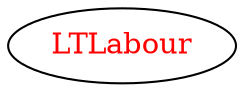 digraph dependencyGraph {
 concentrate=true;
 ranksep="2.0";
 rankdir="LR"; 
 splines="ortho";
"LTLabour" [fontcolor="red"];
}